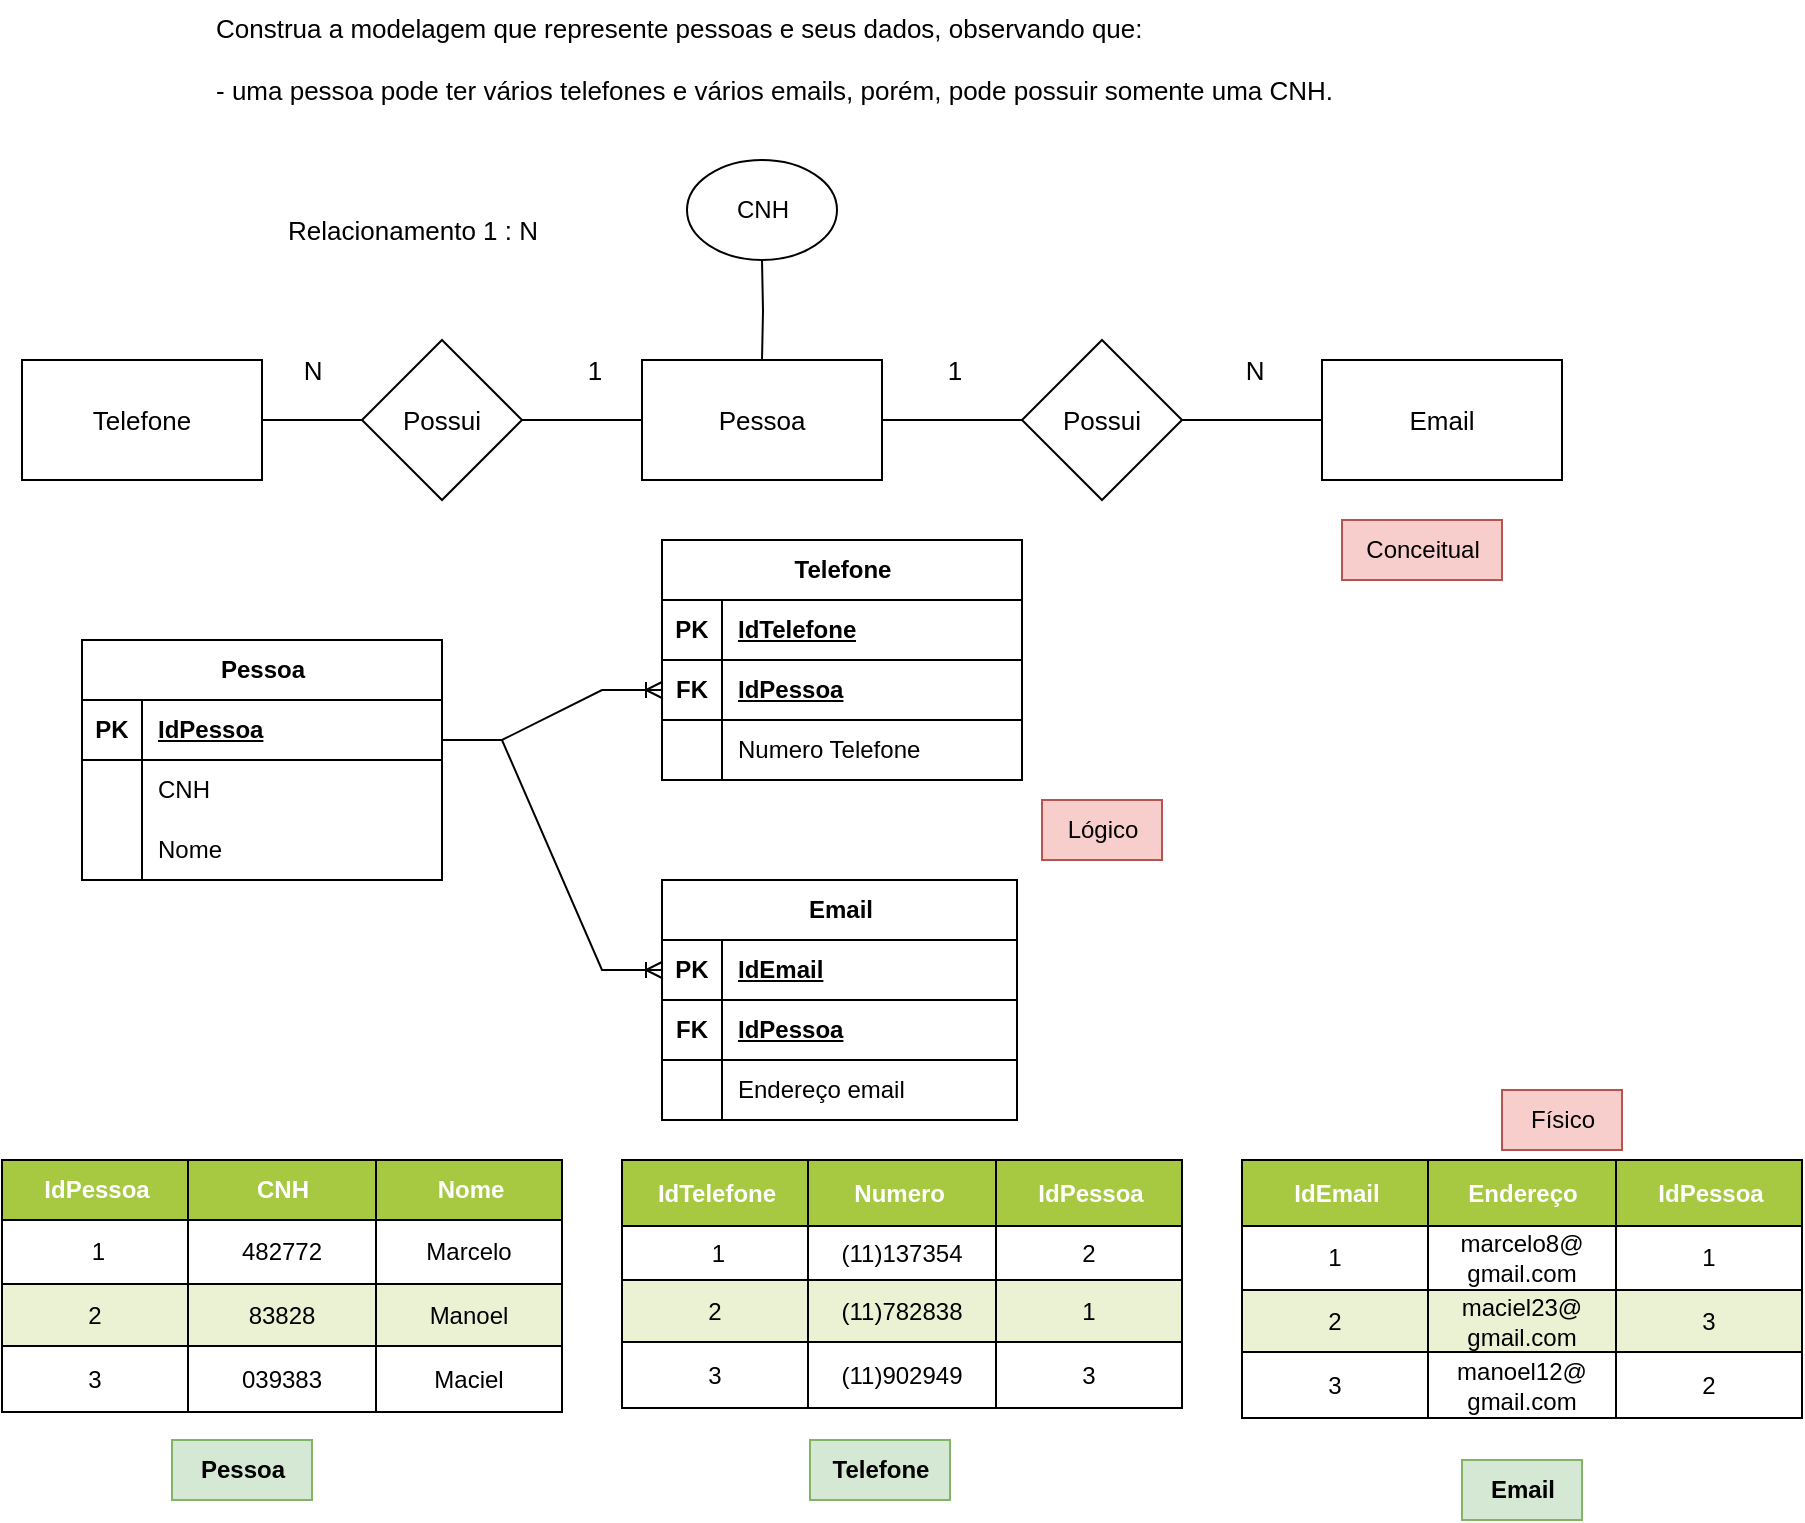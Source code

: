 <mxfile version="21.6.5" type="device">
  <diagram name="Página-1" id="27DKtCX-k-tQClpGJ1Pg">
    <mxGraphModel dx="1050" dy="581" grid="1" gridSize="10" guides="1" tooltips="1" connect="1" arrows="1" fold="1" page="1" pageScale="1" pageWidth="827" pageHeight="1169" math="0" shadow="0">
      <root>
        <mxCell id="0" />
        <mxCell id="1" parent="0" />
        <mxCell id="8RId-lNFVbK9tMFixU21-1" value="&lt;div style=&quot;font-size: 13px;&quot;&gt;&lt;font style=&quot;font-size: 13px;&quot;&gt;Construa a modelagem que represente pessoas e seus dados, observando que:&lt;/font&gt;&lt;/div&gt;&lt;div style=&quot;font-size: 13px;&quot;&gt;&lt;font style=&quot;font-size: 13px;&quot;&gt;&lt;br&gt;&lt;/font&gt;&lt;/div&gt;&lt;div style=&quot;font-size: 13px;&quot;&gt;&lt;font style=&quot;font-size: 13px;&quot;&gt;- uma pessoa pode ter vários telefones e vários emails, porém, pode possuir somente uma CNH.&lt;/font&gt;&lt;/div&gt;" style="text;html=1;align=left;verticalAlign=middle;resizable=0;points=[];autosize=1;strokeColor=none;fillColor=none;" parent="1" vertex="1">
          <mxGeometry x="115" y="40" width="580" height="60" as="geometry" />
        </mxCell>
        <mxCell id="8RId-lNFVbK9tMFixU21-13" style="edgeStyle=orthogonalEdgeStyle;rounded=0;orthogonalLoop=1;jettySize=auto;html=1;entryX=1;entryY=0.5;entryDx=0;entryDy=0;endArrow=none;endFill=0;" parent="1" source="8RId-lNFVbK9tMFixU21-2" target="8RId-lNFVbK9tMFixU21-8" edge="1">
          <mxGeometry relative="1" as="geometry" />
        </mxCell>
        <mxCell id="8RId-lNFVbK9tMFixU21-2" value="&lt;font style=&quot;font-size: 13px;&quot;&gt;Pessoa&lt;/font&gt;" style="rounded=0;whiteSpace=wrap;html=1;" parent="1" vertex="1">
          <mxGeometry x="330" y="220" width="120" height="60" as="geometry" />
        </mxCell>
        <mxCell id="8RId-lNFVbK9tMFixU21-4" value="&lt;span style=&quot;font-size: 13px;&quot;&gt;Email&lt;/span&gt;" style="rounded=0;whiteSpace=wrap;html=1;" parent="1" vertex="1">
          <mxGeometry x="670" y="220" width="120" height="60" as="geometry" />
        </mxCell>
        <mxCell id="8RId-lNFVbK9tMFixU21-14" style="edgeStyle=orthogonalEdgeStyle;rounded=0;orthogonalLoop=1;jettySize=auto;html=1;entryX=0;entryY=0.5;entryDx=0;entryDy=0;endArrow=none;endFill=0;" parent="1" source="8RId-lNFVbK9tMFixU21-5" target="8RId-lNFVbK9tMFixU21-8" edge="1">
          <mxGeometry relative="1" as="geometry" />
        </mxCell>
        <mxCell id="8RId-lNFVbK9tMFixU21-5" value="&lt;span style=&quot;font-size: 13px;&quot;&gt;Telefone&lt;/span&gt;" style="rounded=0;whiteSpace=wrap;html=1;" parent="1" vertex="1">
          <mxGeometry x="20" y="220" width="120" height="60" as="geometry" />
        </mxCell>
        <mxCell id="8RId-lNFVbK9tMFixU21-10" style="edgeStyle=orthogonalEdgeStyle;rounded=0;orthogonalLoop=1;jettySize=auto;html=1;exitX=0.5;exitY=1;exitDx=0;exitDy=0;entryX=0.5;entryY=0;entryDx=0;entryDy=0;endArrow=none;endFill=0;" parent="1" target="8RId-lNFVbK9tMFixU21-2" edge="1">
          <mxGeometry relative="1" as="geometry">
            <mxPoint x="390" y="170" as="sourcePoint" />
          </mxGeometry>
        </mxCell>
        <mxCell id="8RId-lNFVbK9tMFixU21-11" style="edgeStyle=orthogonalEdgeStyle;rounded=0;orthogonalLoop=1;jettySize=auto;html=1;entryX=1;entryY=0.5;entryDx=0;entryDy=0;endArrow=none;endFill=0;" parent="1" source="8RId-lNFVbK9tMFixU21-7" target="8RId-lNFVbK9tMFixU21-2" edge="1">
          <mxGeometry relative="1" as="geometry" />
        </mxCell>
        <mxCell id="8RId-lNFVbK9tMFixU21-12" style="edgeStyle=orthogonalEdgeStyle;rounded=0;orthogonalLoop=1;jettySize=auto;html=1;exitX=1;exitY=0.5;exitDx=0;exitDy=0;entryX=0;entryY=0.5;entryDx=0;entryDy=0;endArrow=none;endFill=0;" parent="1" source="8RId-lNFVbK9tMFixU21-7" target="8RId-lNFVbK9tMFixU21-4" edge="1">
          <mxGeometry relative="1" as="geometry" />
        </mxCell>
        <mxCell id="8RId-lNFVbK9tMFixU21-7" value="&lt;font style=&quot;font-size: 13px;&quot;&gt;Possui&lt;/font&gt;" style="rhombus;whiteSpace=wrap;html=1;" parent="1" vertex="1">
          <mxGeometry x="520" y="210" width="80" height="80" as="geometry" />
        </mxCell>
        <mxCell id="8RId-lNFVbK9tMFixU21-8" value="&lt;font style=&quot;font-size: 13px;&quot;&gt;Possui&lt;/font&gt;" style="rhombus;whiteSpace=wrap;html=1;" parent="1" vertex="1">
          <mxGeometry x="190" y="210" width="80" height="80" as="geometry" />
        </mxCell>
        <mxCell id="8RId-lNFVbK9tMFixU21-15" value="&lt;font style=&quot;font-size: 13px;&quot;&gt;1&lt;/font&gt;" style="text;html=1;align=center;verticalAlign=middle;resizable=0;points=[];autosize=1;strokeColor=none;fillColor=none;" parent="1" vertex="1">
          <mxGeometry x="291" y="210" width="30" height="30" as="geometry" />
        </mxCell>
        <mxCell id="8RId-lNFVbK9tMFixU21-17" value="&lt;font style=&quot;font-size: 13px;&quot;&gt;1&lt;/font&gt;" style="text;html=1;align=center;verticalAlign=middle;resizable=0;points=[];autosize=1;strokeColor=none;fillColor=none;" parent="1" vertex="1">
          <mxGeometry x="471" y="210" width="30" height="30" as="geometry" />
        </mxCell>
        <mxCell id="8RId-lNFVbK9tMFixU21-18" value="&lt;span style=&quot;font-size: 13px;&quot;&gt;N&lt;/span&gt;" style="text;html=1;align=center;verticalAlign=middle;resizable=0;points=[];autosize=1;strokeColor=none;fillColor=none;" parent="1" vertex="1">
          <mxGeometry x="621" y="210" width="30" height="30" as="geometry" />
        </mxCell>
        <mxCell id="8RId-lNFVbK9tMFixU21-19" value="&lt;span style=&quot;font-size: 13px;&quot;&gt;N&lt;/span&gt;" style="text;html=1;align=center;verticalAlign=middle;resizable=0;points=[];autosize=1;strokeColor=none;fillColor=none;" parent="1" vertex="1">
          <mxGeometry x="150" y="210" width="30" height="30" as="geometry" />
        </mxCell>
        <mxCell id="8RId-lNFVbK9tMFixU21-23" value="&lt;font style=&quot;font-size: 13px;&quot;&gt;Relacionamento 1 : N&lt;/font&gt;" style="text;html=1;align=center;verticalAlign=middle;resizable=0;points=[];autosize=1;strokeColor=none;fillColor=none;" parent="1" vertex="1">
          <mxGeometry x="140" y="140" width="150" height="30" as="geometry" />
        </mxCell>
        <mxCell id="W-O9CXM4KIhIfWldzeVs-1" value="CNH" style="ellipse;whiteSpace=wrap;html=1;" parent="1" vertex="1">
          <mxGeometry x="352.5" y="120" width="75" height="50" as="geometry" />
        </mxCell>
        <mxCell id="-VoCS3pjrw0XjxsFxHgP-1" value="Email" style="shape=table;startSize=30;container=1;collapsible=1;childLayout=tableLayout;fixedRows=1;rowLines=0;fontStyle=1;align=center;resizeLast=1;html=1;" parent="1" vertex="1">
          <mxGeometry x="340" y="480" width="177.5" height="120" as="geometry" />
        </mxCell>
        <mxCell id="-VoCS3pjrw0XjxsFxHgP-46" style="shape=tableRow;horizontal=0;startSize=0;swimlaneHead=0;swimlaneBody=0;fillColor=none;collapsible=0;dropTarget=0;points=[[0,0.5],[1,0.5]];portConstraint=eastwest;top=0;left=0;right=0;bottom=1;" parent="-VoCS3pjrw0XjxsFxHgP-1" vertex="1">
          <mxGeometry y="30" width="177.5" height="30" as="geometry" />
        </mxCell>
        <mxCell id="-VoCS3pjrw0XjxsFxHgP-47" value="PK" style="shape=partialRectangle;connectable=0;fillColor=none;top=0;left=0;bottom=0;right=0;fontStyle=1;overflow=hidden;whiteSpace=wrap;html=1;" parent="-VoCS3pjrw0XjxsFxHgP-46" vertex="1">
          <mxGeometry width="30" height="30" as="geometry">
            <mxRectangle width="30" height="30" as="alternateBounds" />
          </mxGeometry>
        </mxCell>
        <mxCell id="-VoCS3pjrw0XjxsFxHgP-48" value="IdEmail" style="shape=partialRectangle;connectable=0;fillColor=none;top=0;left=0;bottom=0;right=0;align=left;spacingLeft=6;fontStyle=5;overflow=hidden;whiteSpace=wrap;html=1;" parent="-VoCS3pjrw0XjxsFxHgP-46" vertex="1">
          <mxGeometry x="30" width="147.5" height="30" as="geometry">
            <mxRectangle width="147.5" height="30" as="alternateBounds" />
          </mxGeometry>
        </mxCell>
        <mxCell id="-VoCS3pjrw0XjxsFxHgP-2" value="" style="shape=tableRow;horizontal=0;startSize=0;swimlaneHead=0;swimlaneBody=0;fillColor=none;collapsible=0;dropTarget=0;points=[[0,0.5],[1,0.5]];portConstraint=eastwest;top=0;left=0;right=0;bottom=1;" parent="-VoCS3pjrw0XjxsFxHgP-1" vertex="1">
          <mxGeometry y="60" width="177.5" height="30" as="geometry" />
        </mxCell>
        <mxCell id="-VoCS3pjrw0XjxsFxHgP-3" value="FK" style="shape=partialRectangle;connectable=0;fillColor=none;top=0;left=0;bottom=0;right=0;fontStyle=1;overflow=hidden;whiteSpace=wrap;html=1;" parent="-VoCS3pjrw0XjxsFxHgP-2" vertex="1">
          <mxGeometry width="30" height="30" as="geometry">
            <mxRectangle width="30" height="30" as="alternateBounds" />
          </mxGeometry>
        </mxCell>
        <mxCell id="-VoCS3pjrw0XjxsFxHgP-4" value="IdPessoa" style="shape=partialRectangle;connectable=0;fillColor=none;top=0;left=0;bottom=0;right=0;align=left;spacingLeft=6;fontStyle=5;overflow=hidden;whiteSpace=wrap;html=1;" parent="-VoCS3pjrw0XjxsFxHgP-2" vertex="1">
          <mxGeometry x="30" width="147.5" height="30" as="geometry">
            <mxRectangle width="147.5" height="30" as="alternateBounds" />
          </mxGeometry>
        </mxCell>
        <mxCell id="-VoCS3pjrw0XjxsFxHgP-5" value="" style="shape=tableRow;horizontal=0;startSize=0;swimlaneHead=0;swimlaneBody=0;fillColor=none;collapsible=0;dropTarget=0;points=[[0,0.5],[1,0.5]];portConstraint=eastwest;top=0;left=0;right=0;bottom=0;" parent="-VoCS3pjrw0XjxsFxHgP-1" vertex="1">
          <mxGeometry y="90" width="177.5" height="30" as="geometry" />
        </mxCell>
        <mxCell id="-VoCS3pjrw0XjxsFxHgP-6" value="" style="shape=partialRectangle;connectable=0;fillColor=none;top=0;left=0;bottom=0;right=0;editable=1;overflow=hidden;whiteSpace=wrap;html=1;" parent="-VoCS3pjrw0XjxsFxHgP-5" vertex="1">
          <mxGeometry width="30" height="30" as="geometry">
            <mxRectangle width="30" height="30" as="alternateBounds" />
          </mxGeometry>
        </mxCell>
        <mxCell id="-VoCS3pjrw0XjxsFxHgP-7" value="Endereço email" style="shape=partialRectangle;connectable=0;fillColor=none;top=0;left=0;bottom=0;right=0;align=left;spacingLeft=6;overflow=hidden;whiteSpace=wrap;html=1;" parent="-VoCS3pjrw0XjxsFxHgP-5" vertex="1">
          <mxGeometry x="30" width="147.5" height="30" as="geometry">
            <mxRectangle width="147.5" height="30" as="alternateBounds" />
          </mxGeometry>
        </mxCell>
        <mxCell id="-VoCS3pjrw0XjxsFxHgP-14" value="Pessoa" style="shape=table;startSize=30;container=1;collapsible=1;childLayout=tableLayout;fixedRows=1;rowLines=0;fontStyle=1;align=center;resizeLast=1;html=1;" parent="1" vertex="1">
          <mxGeometry x="50" y="360" width="180" height="120" as="geometry" />
        </mxCell>
        <mxCell id="-VoCS3pjrw0XjxsFxHgP-15" value="" style="shape=tableRow;horizontal=0;startSize=0;swimlaneHead=0;swimlaneBody=0;fillColor=none;collapsible=0;dropTarget=0;points=[[0,0.5],[1,0.5]];portConstraint=eastwest;top=0;left=0;right=0;bottom=1;" parent="-VoCS3pjrw0XjxsFxHgP-14" vertex="1">
          <mxGeometry y="30" width="180" height="30" as="geometry" />
        </mxCell>
        <mxCell id="-VoCS3pjrw0XjxsFxHgP-16" value="PK" style="shape=partialRectangle;connectable=0;fillColor=none;top=0;left=0;bottom=0;right=0;fontStyle=1;overflow=hidden;whiteSpace=wrap;html=1;" parent="-VoCS3pjrw0XjxsFxHgP-15" vertex="1">
          <mxGeometry width="30" height="30" as="geometry">
            <mxRectangle width="30" height="30" as="alternateBounds" />
          </mxGeometry>
        </mxCell>
        <mxCell id="-VoCS3pjrw0XjxsFxHgP-17" value="IdPessoa" style="shape=partialRectangle;connectable=0;fillColor=none;top=0;left=0;bottom=0;right=0;align=left;spacingLeft=6;fontStyle=5;overflow=hidden;whiteSpace=wrap;html=1;" parent="-VoCS3pjrw0XjxsFxHgP-15" vertex="1">
          <mxGeometry x="30" width="150" height="30" as="geometry">
            <mxRectangle width="150" height="30" as="alternateBounds" />
          </mxGeometry>
        </mxCell>
        <mxCell id="-VoCS3pjrw0XjxsFxHgP-18" value="" style="shape=tableRow;horizontal=0;startSize=0;swimlaneHead=0;swimlaneBody=0;fillColor=none;collapsible=0;dropTarget=0;points=[[0,0.5],[1,0.5]];portConstraint=eastwest;top=0;left=0;right=0;bottom=0;" parent="-VoCS3pjrw0XjxsFxHgP-14" vertex="1">
          <mxGeometry y="60" width="180" height="30" as="geometry" />
        </mxCell>
        <mxCell id="-VoCS3pjrw0XjxsFxHgP-19" value="" style="shape=partialRectangle;connectable=0;fillColor=none;top=0;left=0;bottom=0;right=0;editable=1;overflow=hidden;whiteSpace=wrap;html=1;" parent="-VoCS3pjrw0XjxsFxHgP-18" vertex="1">
          <mxGeometry width="30" height="30" as="geometry">
            <mxRectangle width="30" height="30" as="alternateBounds" />
          </mxGeometry>
        </mxCell>
        <mxCell id="-VoCS3pjrw0XjxsFxHgP-20" value="CNH" style="shape=partialRectangle;connectable=0;fillColor=none;top=0;left=0;bottom=0;right=0;align=left;spacingLeft=6;overflow=hidden;whiteSpace=wrap;html=1;" parent="-VoCS3pjrw0XjxsFxHgP-18" vertex="1">
          <mxGeometry x="30" width="150" height="30" as="geometry">
            <mxRectangle width="150" height="30" as="alternateBounds" />
          </mxGeometry>
        </mxCell>
        <mxCell id="-VoCS3pjrw0XjxsFxHgP-123" style="shape=tableRow;horizontal=0;startSize=0;swimlaneHead=0;swimlaneBody=0;fillColor=none;collapsible=0;dropTarget=0;points=[[0,0.5],[1,0.5]];portConstraint=eastwest;top=0;left=0;right=0;bottom=0;" parent="-VoCS3pjrw0XjxsFxHgP-14" vertex="1">
          <mxGeometry y="90" width="180" height="30" as="geometry" />
        </mxCell>
        <mxCell id="-VoCS3pjrw0XjxsFxHgP-124" style="shape=partialRectangle;connectable=0;fillColor=none;top=0;left=0;bottom=0;right=0;editable=1;overflow=hidden;whiteSpace=wrap;html=1;" parent="-VoCS3pjrw0XjxsFxHgP-123" vertex="1">
          <mxGeometry width="30" height="30" as="geometry">
            <mxRectangle width="30" height="30" as="alternateBounds" />
          </mxGeometry>
        </mxCell>
        <mxCell id="-VoCS3pjrw0XjxsFxHgP-125" value="Nome" style="shape=partialRectangle;connectable=0;fillColor=none;top=0;left=0;bottom=0;right=0;align=left;spacingLeft=6;overflow=hidden;whiteSpace=wrap;html=1;" parent="-VoCS3pjrw0XjxsFxHgP-123" vertex="1">
          <mxGeometry x="30" width="150" height="30" as="geometry">
            <mxRectangle width="150" height="30" as="alternateBounds" />
          </mxGeometry>
        </mxCell>
        <mxCell id="-VoCS3pjrw0XjxsFxHgP-27" value="Telefone" style="shape=table;startSize=30;container=1;collapsible=1;childLayout=tableLayout;fixedRows=1;rowLines=0;fontStyle=1;align=center;resizeLast=1;html=1;" parent="1" vertex="1">
          <mxGeometry x="340" y="310" width="180" height="120" as="geometry" />
        </mxCell>
        <mxCell id="-VoCS3pjrw0XjxsFxHgP-43" style="shape=tableRow;horizontal=0;startSize=0;swimlaneHead=0;swimlaneBody=0;fillColor=none;collapsible=0;dropTarget=0;points=[[0,0.5],[1,0.5]];portConstraint=eastwest;top=0;left=0;right=0;bottom=1;" parent="-VoCS3pjrw0XjxsFxHgP-27" vertex="1">
          <mxGeometry y="30" width="180" height="30" as="geometry" />
        </mxCell>
        <mxCell id="-VoCS3pjrw0XjxsFxHgP-44" value="PK" style="shape=partialRectangle;connectable=0;fillColor=none;top=0;left=0;bottom=0;right=0;fontStyle=1;overflow=hidden;whiteSpace=wrap;html=1;" parent="-VoCS3pjrw0XjxsFxHgP-43" vertex="1">
          <mxGeometry width="30" height="30" as="geometry">
            <mxRectangle width="30" height="30" as="alternateBounds" />
          </mxGeometry>
        </mxCell>
        <mxCell id="-VoCS3pjrw0XjxsFxHgP-45" value="IdTelefone" style="shape=partialRectangle;connectable=0;fillColor=none;top=0;left=0;bottom=0;right=0;align=left;spacingLeft=6;fontStyle=5;overflow=hidden;whiteSpace=wrap;html=1;" parent="-VoCS3pjrw0XjxsFxHgP-43" vertex="1">
          <mxGeometry x="30" width="150" height="30" as="geometry">
            <mxRectangle width="150" height="30" as="alternateBounds" />
          </mxGeometry>
        </mxCell>
        <mxCell id="-VoCS3pjrw0XjxsFxHgP-28" value="" style="shape=tableRow;horizontal=0;startSize=0;swimlaneHead=0;swimlaneBody=0;fillColor=none;collapsible=0;dropTarget=0;points=[[0,0.5],[1,0.5]];portConstraint=eastwest;top=0;left=0;right=0;bottom=1;" parent="-VoCS3pjrw0XjxsFxHgP-27" vertex="1">
          <mxGeometry y="60" width="180" height="30" as="geometry" />
        </mxCell>
        <mxCell id="-VoCS3pjrw0XjxsFxHgP-29" value="FK" style="shape=partialRectangle;connectable=0;fillColor=none;top=0;left=0;bottom=0;right=0;fontStyle=1;overflow=hidden;whiteSpace=wrap;html=1;" parent="-VoCS3pjrw0XjxsFxHgP-28" vertex="1">
          <mxGeometry width="30" height="30" as="geometry">
            <mxRectangle width="30" height="30" as="alternateBounds" />
          </mxGeometry>
        </mxCell>
        <mxCell id="-VoCS3pjrw0XjxsFxHgP-30" value="IdPessoa" style="shape=partialRectangle;connectable=0;fillColor=none;top=0;left=0;bottom=0;right=0;align=left;spacingLeft=6;fontStyle=5;overflow=hidden;whiteSpace=wrap;html=1;" parent="-VoCS3pjrw0XjxsFxHgP-28" vertex="1">
          <mxGeometry x="30" width="150" height="30" as="geometry">
            <mxRectangle width="150" height="30" as="alternateBounds" />
          </mxGeometry>
        </mxCell>
        <mxCell id="-VoCS3pjrw0XjxsFxHgP-31" value="" style="shape=tableRow;horizontal=0;startSize=0;swimlaneHead=0;swimlaneBody=0;fillColor=none;collapsible=0;dropTarget=0;points=[[0,0.5],[1,0.5]];portConstraint=eastwest;top=0;left=0;right=0;bottom=0;" parent="-VoCS3pjrw0XjxsFxHgP-27" vertex="1">
          <mxGeometry y="90" width="180" height="30" as="geometry" />
        </mxCell>
        <mxCell id="-VoCS3pjrw0XjxsFxHgP-32" value="" style="shape=partialRectangle;connectable=0;fillColor=none;top=0;left=0;bottom=0;right=0;editable=1;overflow=hidden;whiteSpace=wrap;html=1;" parent="-VoCS3pjrw0XjxsFxHgP-31" vertex="1">
          <mxGeometry width="30" height="30" as="geometry">
            <mxRectangle width="30" height="30" as="alternateBounds" />
          </mxGeometry>
        </mxCell>
        <mxCell id="-VoCS3pjrw0XjxsFxHgP-33" value="Numero Telefone" style="shape=partialRectangle;connectable=0;fillColor=none;top=0;left=0;bottom=0;right=0;align=left;spacingLeft=6;overflow=hidden;whiteSpace=wrap;html=1;" parent="-VoCS3pjrw0XjxsFxHgP-31" vertex="1">
          <mxGeometry x="30" width="150" height="30" as="geometry">
            <mxRectangle width="150" height="30" as="alternateBounds" />
          </mxGeometry>
        </mxCell>
        <mxCell id="-VoCS3pjrw0XjxsFxHgP-49" value="" style="edgeStyle=entityRelationEdgeStyle;fontSize=12;html=1;endArrow=ERoneToMany;rounded=0;entryX=0;entryY=0.5;entryDx=0;entryDy=0;" parent="1" target="-VoCS3pjrw0XjxsFxHgP-28" edge="1">
          <mxGeometry width="100" height="100" relative="1" as="geometry">
            <mxPoint x="230" y="410" as="sourcePoint" />
            <mxPoint x="330" y="310" as="targetPoint" />
            <Array as="points">
              <mxPoint x="320" y="400" />
            </Array>
          </mxGeometry>
        </mxCell>
        <mxCell id="-VoCS3pjrw0XjxsFxHgP-50" value="" style="edgeStyle=entityRelationEdgeStyle;fontSize=12;html=1;endArrow=ERoneToMany;rounded=0;entryX=0;entryY=0.5;entryDx=0;entryDy=0;" parent="1" target="-VoCS3pjrw0XjxsFxHgP-46" edge="1">
          <mxGeometry width="100" height="100" relative="1" as="geometry">
            <mxPoint x="230" y="410" as="sourcePoint" />
            <mxPoint x="330" y="310" as="targetPoint" />
          </mxGeometry>
        </mxCell>
        <mxCell id="-VoCS3pjrw0XjxsFxHgP-51" value="Assets" style="childLayout=tableLayout;recursiveResize=0;shadow=0;" parent="1" vertex="1">
          <mxGeometry x="10" y="620" width="280" height="126" as="geometry" />
        </mxCell>
        <mxCell id="-VoCS3pjrw0XjxsFxHgP-52" style="shape=tableRow;horizontal=0;startSize=0;swimlaneHead=0;swimlaneBody=0;top=0;left=0;bottom=0;right=0;dropTarget=0;collapsible=0;recursiveResize=0;expand=0;fontStyle=0;strokeColor=inherit;fillColor=#ffffff;" parent="-VoCS3pjrw0XjxsFxHgP-51" vertex="1">
          <mxGeometry width="280" height="30" as="geometry" />
        </mxCell>
        <mxCell id="-VoCS3pjrw0XjxsFxHgP-53" value="IdPessoa" style="connectable=0;recursiveResize=0;strokeColor=inherit;fillColor=#A7C942;align=center;fontStyle=1;fontColor=#FFFFFF;html=1;" parent="-VoCS3pjrw0XjxsFxHgP-52" vertex="1">
          <mxGeometry width="93" height="30" as="geometry">
            <mxRectangle width="93" height="30" as="alternateBounds" />
          </mxGeometry>
        </mxCell>
        <mxCell id="-VoCS3pjrw0XjxsFxHgP-54" value="CNH" style="connectable=0;recursiveResize=0;strokeColor=inherit;fillColor=#A7C942;align=center;fontStyle=1;fontColor=#FFFFFF;html=1;" parent="-VoCS3pjrw0XjxsFxHgP-52" vertex="1">
          <mxGeometry x="93" width="94" height="30" as="geometry">
            <mxRectangle width="94" height="30" as="alternateBounds" />
          </mxGeometry>
        </mxCell>
        <mxCell id="-VoCS3pjrw0XjxsFxHgP-55" value="Nome" style="connectable=0;recursiveResize=0;strokeColor=inherit;fillColor=#A7C942;align=center;fontStyle=1;fontColor=#FFFFFF;html=1;" parent="-VoCS3pjrw0XjxsFxHgP-52" vertex="1">
          <mxGeometry x="187" width="93" height="30" as="geometry">
            <mxRectangle width="93" height="30" as="alternateBounds" />
          </mxGeometry>
        </mxCell>
        <mxCell id="-VoCS3pjrw0XjxsFxHgP-56" value="" style="shape=tableRow;horizontal=0;startSize=0;swimlaneHead=0;swimlaneBody=0;top=0;left=0;bottom=0;right=0;dropTarget=0;collapsible=0;recursiveResize=0;expand=0;fontStyle=0;strokeColor=inherit;fillColor=#ffffff;" parent="-VoCS3pjrw0XjxsFxHgP-51" vertex="1">
          <mxGeometry y="30" width="280" height="32" as="geometry" />
        </mxCell>
        <mxCell id="-VoCS3pjrw0XjxsFxHgP-57" value="&amp;nbsp;1" style="connectable=0;recursiveResize=0;strokeColor=inherit;fillColor=inherit;align=center;whiteSpace=wrap;html=1;" parent="-VoCS3pjrw0XjxsFxHgP-56" vertex="1">
          <mxGeometry width="93" height="32" as="geometry">
            <mxRectangle width="93" height="32" as="alternateBounds" />
          </mxGeometry>
        </mxCell>
        <mxCell id="-VoCS3pjrw0XjxsFxHgP-58" value="482772" style="connectable=0;recursiveResize=0;strokeColor=inherit;fillColor=inherit;align=center;whiteSpace=wrap;html=1;" parent="-VoCS3pjrw0XjxsFxHgP-56" vertex="1">
          <mxGeometry x="93" width="94" height="32" as="geometry">
            <mxRectangle width="94" height="32" as="alternateBounds" />
          </mxGeometry>
        </mxCell>
        <mxCell id="-VoCS3pjrw0XjxsFxHgP-59" value="Marcelo" style="connectable=0;recursiveResize=0;strokeColor=inherit;fillColor=inherit;align=center;whiteSpace=wrap;html=1;" parent="-VoCS3pjrw0XjxsFxHgP-56" vertex="1">
          <mxGeometry x="187" width="93" height="32" as="geometry">
            <mxRectangle width="93" height="32" as="alternateBounds" />
          </mxGeometry>
        </mxCell>
        <mxCell id="-VoCS3pjrw0XjxsFxHgP-60" value="" style="shape=tableRow;horizontal=0;startSize=0;swimlaneHead=0;swimlaneBody=0;top=0;left=0;bottom=0;right=0;dropTarget=0;collapsible=0;recursiveResize=0;expand=0;fontStyle=1;strokeColor=inherit;fillColor=#EAF2D3;" parent="-VoCS3pjrw0XjxsFxHgP-51" vertex="1">
          <mxGeometry y="62" width="280" height="31" as="geometry" />
        </mxCell>
        <mxCell id="-VoCS3pjrw0XjxsFxHgP-61" value="2" style="connectable=0;recursiveResize=0;strokeColor=inherit;fillColor=inherit;whiteSpace=wrap;html=1;" parent="-VoCS3pjrw0XjxsFxHgP-60" vertex="1">
          <mxGeometry width="93" height="31" as="geometry">
            <mxRectangle width="93" height="31" as="alternateBounds" />
          </mxGeometry>
        </mxCell>
        <mxCell id="-VoCS3pjrw0XjxsFxHgP-62" value="83828" style="connectable=0;recursiveResize=0;strokeColor=inherit;fillColor=inherit;whiteSpace=wrap;html=1;" parent="-VoCS3pjrw0XjxsFxHgP-60" vertex="1">
          <mxGeometry x="93" width="94" height="31" as="geometry">
            <mxRectangle width="94" height="31" as="alternateBounds" />
          </mxGeometry>
        </mxCell>
        <mxCell id="-VoCS3pjrw0XjxsFxHgP-63" value="Manoel" style="connectable=0;recursiveResize=0;strokeColor=inherit;fillColor=inherit;whiteSpace=wrap;html=1;" parent="-VoCS3pjrw0XjxsFxHgP-60" vertex="1">
          <mxGeometry x="187" width="93" height="31" as="geometry">
            <mxRectangle width="93" height="31" as="alternateBounds" />
          </mxGeometry>
        </mxCell>
        <mxCell id="-VoCS3pjrw0XjxsFxHgP-64" value="" style="shape=tableRow;horizontal=0;startSize=0;swimlaneHead=0;swimlaneBody=0;top=0;left=0;bottom=0;right=0;dropTarget=0;collapsible=0;recursiveResize=0;expand=0;fontStyle=0;strokeColor=inherit;fillColor=#ffffff;" parent="-VoCS3pjrw0XjxsFxHgP-51" vertex="1">
          <mxGeometry y="93" width="280" height="33" as="geometry" />
        </mxCell>
        <mxCell id="-VoCS3pjrw0XjxsFxHgP-65" value="3" style="connectable=0;recursiveResize=0;strokeColor=inherit;fillColor=inherit;fontStyle=0;align=center;whiteSpace=wrap;html=1;" parent="-VoCS3pjrw0XjxsFxHgP-64" vertex="1">
          <mxGeometry width="93" height="33" as="geometry">
            <mxRectangle width="93" height="33" as="alternateBounds" />
          </mxGeometry>
        </mxCell>
        <mxCell id="-VoCS3pjrw0XjxsFxHgP-66" value="039383" style="connectable=0;recursiveResize=0;strokeColor=inherit;fillColor=inherit;fontStyle=0;align=center;whiteSpace=wrap;html=1;" parent="-VoCS3pjrw0XjxsFxHgP-64" vertex="1">
          <mxGeometry x="93" width="94" height="33" as="geometry">
            <mxRectangle width="94" height="33" as="alternateBounds" />
          </mxGeometry>
        </mxCell>
        <mxCell id="-VoCS3pjrw0XjxsFxHgP-67" value="Maciel" style="connectable=0;recursiveResize=0;strokeColor=inherit;fillColor=inherit;fontStyle=0;align=center;whiteSpace=wrap;html=1;" parent="-VoCS3pjrw0XjxsFxHgP-64" vertex="1">
          <mxGeometry x="187" width="93" height="33" as="geometry">
            <mxRectangle width="93" height="33" as="alternateBounds" />
          </mxGeometry>
        </mxCell>
        <mxCell id="-VoCS3pjrw0XjxsFxHgP-72" value="Assets" style="childLayout=tableLayout;recursiveResize=0;shadow=0;" parent="1" vertex="1">
          <mxGeometry x="320" y="620" width="280" height="124" as="geometry" />
        </mxCell>
        <mxCell id="-VoCS3pjrw0XjxsFxHgP-73" style="shape=tableRow;horizontal=0;startSize=0;swimlaneHead=0;swimlaneBody=0;top=0;left=0;bottom=0;right=0;dropTarget=0;collapsible=0;recursiveResize=0;expand=0;fontStyle=0;strokeColor=inherit;fillColor=#ffffff;" parent="-VoCS3pjrw0XjxsFxHgP-72" vertex="1">
          <mxGeometry width="280" height="33" as="geometry" />
        </mxCell>
        <mxCell id="-VoCS3pjrw0XjxsFxHgP-74" value="IdTelefone" style="connectable=0;recursiveResize=0;strokeColor=inherit;fillColor=#A7C942;align=center;fontStyle=1;fontColor=#FFFFFF;html=1;" parent="-VoCS3pjrw0XjxsFxHgP-73" vertex="1">
          <mxGeometry width="93" height="33" as="geometry">
            <mxRectangle width="93" height="33" as="alternateBounds" />
          </mxGeometry>
        </mxCell>
        <mxCell id="-VoCS3pjrw0XjxsFxHgP-75" value="Numero&amp;nbsp;" style="connectable=0;recursiveResize=0;strokeColor=inherit;fillColor=#A7C942;align=center;fontStyle=1;fontColor=#FFFFFF;html=1;" parent="-VoCS3pjrw0XjxsFxHgP-73" vertex="1">
          <mxGeometry x="93" width="94" height="33" as="geometry">
            <mxRectangle width="94" height="33" as="alternateBounds" />
          </mxGeometry>
        </mxCell>
        <mxCell id="-VoCS3pjrw0XjxsFxHgP-76" value="IdPessoa" style="connectable=0;recursiveResize=0;strokeColor=inherit;fillColor=#A7C942;align=center;fontStyle=1;fontColor=#FFFFFF;html=1;" parent="-VoCS3pjrw0XjxsFxHgP-73" vertex="1">
          <mxGeometry x="187" width="93" height="33" as="geometry">
            <mxRectangle width="93" height="33" as="alternateBounds" />
          </mxGeometry>
        </mxCell>
        <mxCell id="-VoCS3pjrw0XjxsFxHgP-77" value="" style="shape=tableRow;horizontal=0;startSize=0;swimlaneHead=0;swimlaneBody=0;top=0;left=0;bottom=0;right=0;dropTarget=0;collapsible=0;recursiveResize=0;expand=0;fontStyle=0;strokeColor=inherit;fillColor=#ffffff;" parent="-VoCS3pjrw0XjxsFxHgP-72" vertex="1">
          <mxGeometry y="33" width="280" height="27" as="geometry" />
        </mxCell>
        <mxCell id="-VoCS3pjrw0XjxsFxHgP-78" value="&amp;nbsp;1" style="connectable=0;recursiveResize=0;strokeColor=inherit;fillColor=inherit;align=center;whiteSpace=wrap;html=1;" parent="-VoCS3pjrw0XjxsFxHgP-77" vertex="1">
          <mxGeometry width="93" height="27" as="geometry">
            <mxRectangle width="93" height="27" as="alternateBounds" />
          </mxGeometry>
        </mxCell>
        <mxCell id="-VoCS3pjrw0XjxsFxHgP-79" value="(11)137354" style="connectable=0;recursiveResize=0;strokeColor=inherit;fillColor=inherit;align=center;whiteSpace=wrap;html=1;" parent="-VoCS3pjrw0XjxsFxHgP-77" vertex="1">
          <mxGeometry x="93" width="94" height="27" as="geometry">
            <mxRectangle width="94" height="27" as="alternateBounds" />
          </mxGeometry>
        </mxCell>
        <mxCell id="-VoCS3pjrw0XjxsFxHgP-80" value="2" style="connectable=0;recursiveResize=0;strokeColor=inherit;fillColor=inherit;align=center;whiteSpace=wrap;html=1;" parent="-VoCS3pjrw0XjxsFxHgP-77" vertex="1">
          <mxGeometry x="187" width="93" height="27" as="geometry">
            <mxRectangle width="93" height="27" as="alternateBounds" />
          </mxGeometry>
        </mxCell>
        <mxCell id="-VoCS3pjrw0XjxsFxHgP-81" value="" style="shape=tableRow;horizontal=0;startSize=0;swimlaneHead=0;swimlaneBody=0;top=0;left=0;bottom=0;right=0;dropTarget=0;collapsible=0;recursiveResize=0;expand=0;fontStyle=1;strokeColor=inherit;fillColor=#EAF2D3;" parent="-VoCS3pjrw0XjxsFxHgP-72" vertex="1">
          <mxGeometry y="60" width="280" height="31" as="geometry" />
        </mxCell>
        <mxCell id="-VoCS3pjrw0XjxsFxHgP-82" value="2" style="connectable=0;recursiveResize=0;strokeColor=inherit;fillColor=inherit;whiteSpace=wrap;html=1;" parent="-VoCS3pjrw0XjxsFxHgP-81" vertex="1">
          <mxGeometry width="93" height="31" as="geometry">
            <mxRectangle width="93" height="31" as="alternateBounds" />
          </mxGeometry>
        </mxCell>
        <mxCell id="-VoCS3pjrw0XjxsFxHgP-83" value="(11)782838" style="connectable=0;recursiveResize=0;strokeColor=inherit;fillColor=inherit;whiteSpace=wrap;html=1;" parent="-VoCS3pjrw0XjxsFxHgP-81" vertex="1">
          <mxGeometry x="93" width="94" height="31" as="geometry">
            <mxRectangle width="94" height="31" as="alternateBounds" />
          </mxGeometry>
        </mxCell>
        <mxCell id="-VoCS3pjrw0XjxsFxHgP-84" value="1" style="connectable=0;recursiveResize=0;strokeColor=inherit;fillColor=inherit;whiteSpace=wrap;html=1;" parent="-VoCS3pjrw0XjxsFxHgP-81" vertex="1">
          <mxGeometry x="187" width="93" height="31" as="geometry">
            <mxRectangle width="93" height="31" as="alternateBounds" />
          </mxGeometry>
        </mxCell>
        <mxCell id="-VoCS3pjrw0XjxsFxHgP-85" value="" style="shape=tableRow;horizontal=0;startSize=0;swimlaneHead=0;swimlaneBody=0;top=0;left=0;bottom=0;right=0;dropTarget=0;collapsible=0;recursiveResize=0;expand=0;fontStyle=0;strokeColor=inherit;fillColor=#ffffff;" parent="-VoCS3pjrw0XjxsFxHgP-72" vertex="1">
          <mxGeometry y="91" width="280" height="33" as="geometry" />
        </mxCell>
        <mxCell id="-VoCS3pjrw0XjxsFxHgP-86" value="3" style="connectable=0;recursiveResize=0;strokeColor=inherit;fillColor=inherit;fontStyle=0;align=center;whiteSpace=wrap;html=1;" parent="-VoCS3pjrw0XjxsFxHgP-85" vertex="1">
          <mxGeometry width="93" height="33" as="geometry">
            <mxRectangle width="93" height="33" as="alternateBounds" />
          </mxGeometry>
        </mxCell>
        <mxCell id="-VoCS3pjrw0XjxsFxHgP-87" value="(11)902949" style="connectable=0;recursiveResize=0;strokeColor=inherit;fillColor=inherit;fontStyle=0;align=center;whiteSpace=wrap;html=1;" parent="-VoCS3pjrw0XjxsFxHgP-85" vertex="1">
          <mxGeometry x="93" width="94" height="33" as="geometry">
            <mxRectangle width="94" height="33" as="alternateBounds" />
          </mxGeometry>
        </mxCell>
        <mxCell id="-VoCS3pjrw0XjxsFxHgP-88" value="3" style="connectable=0;recursiveResize=0;strokeColor=inherit;fillColor=inherit;fontStyle=0;align=center;whiteSpace=wrap;html=1;" parent="-VoCS3pjrw0XjxsFxHgP-85" vertex="1">
          <mxGeometry x="187" width="93" height="33" as="geometry">
            <mxRectangle width="93" height="33" as="alternateBounds" />
          </mxGeometry>
        </mxCell>
        <mxCell id="-VoCS3pjrw0XjxsFxHgP-93" value="Assets" style="childLayout=tableLayout;recursiveResize=0;shadow=0;" parent="1" vertex="1">
          <mxGeometry x="630" y="620" width="280" height="129" as="geometry" />
        </mxCell>
        <mxCell id="-VoCS3pjrw0XjxsFxHgP-94" style="shape=tableRow;horizontal=0;startSize=0;swimlaneHead=0;swimlaneBody=0;top=0;left=0;bottom=0;right=0;dropTarget=0;collapsible=0;recursiveResize=0;expand=0;fontStyle=0;strokeColor=inherit;fillColor=#ffffff;" parent="-VoCS3pjrw0XjxsFxHgP-93" vertex="1">
          <mxGeometry width="280" height="33" as="geometry" />
        </mxCell>
        <mxCell id="-VoCS3pjrw0XjxsFxHgP-95" value="IdEmail" style="connectable=0;recursiveResize=0;strokeColor=inherit;fillColor=#A7C942;align=center;fontStyle=1;fontColor=#FFFFFF;html=1;" parent="-VoCS3pjrw0XjxsFxHgP-94" vertex="1">
          <mxGeometry width="93" height="33" as="geometry">
            <mxRectangle width="93" height="33" as="alternateBounds" />
          </mxGeometry>
        </mxCell>
        <mxCell id="-VoCS3pjrw0XjxsFxHgP-96" value="Endereço" style="connectable=0;recursiveResize=0;strokeColor=inherit;fillColor=#A7C942;align=center;fontStyle=1;fontColor=#FFFFFF;html=1;" parent="-VoCS3pjrw0XjxsFxHgP-94" vertex="1">
          <mxGeometry x="93" width="94" height="33" as="geometry">
            <mxRectangle width="94" height="33" as="alternateBounds" />
          </mxGeometry>
        </mxCell>
        <mxCell id="-VoCS3pjrw0XjxsFxHgP-97" value="IdPessoa" style="connectable=0;recursiveResize=0;strokeColor=inherit;fillColor=#A7C942;align=center;fontStyle=1;fontColor=#FFFFFF;html=1;" parent="-VoCS3pjrw0XjxsFxHgP-94" vertex="1">
          <mxGeometry x="187" width="93" height="33" as="geometry">
            <mxRectangle width="93" height="33" as="alternateBounds" />
          </mxGeometry>
        </mxCell>
        <mxCell id="-VoCS3pjrw0XjxsFxHgP-98" value="" style="shape=tableRow;horizontal=0;startSize=0;swimlaneHead=0;swimlaneBody=0;top=0;left=0;bottom=0;right=0;dropTarget=0;collapsible=0;recursiveResize=0;expand=0;fontStyle=0;strokeColor=inherit;fillColor=#ffffff;" parent="-VoCS3pjrw0XjxsFxHgP-93" vertex="1">
          <mxGeometry y="33" width="280" height="32" as="geometry" />
        </mxCell>
        <mxCell id="-VoCS3pjrw0XjxsFxHgP-99" value="1" style="connectable=0;recursiveResize=0;strokeColor=inherit;fillColor=inherit;align=center;whiteSpace=wrap;html=1;" parent="-VoCS3pjrw0XjxsFxHgP-98" vertex="1">
          <mxGeometry width="93" height="32" as="geometry">
            <mxRectangle width="93" height="32" as="alternateBounds" />
          </mxGeometry>
        </mxCell>
        <mxCell id="-VoCS3pjrw0XjxsFxHgP-100" value="marcelo8@&lt;br&gt;gmail.com" style="connectable=0;recursiveResize=0;strokeColor=inherit;fillColor=inherit;align=center;whiteSpace=wrap;html=1;" parent="-VoCS3pjrw0XjxsFxHgP-98" vertex="1">
          <mxGeometry x="93" width="94" height="32" as="geometry">
            <mxRectangle width="94" height="32" as="alternateBounds" />
          </mxGeometry>
        </mxCell>
        <mxCell id="-VoCS3pjrw0XjxsFxHgP-101" value="1" style="connectable=0;recursiveResize=0;strokeColor=inherit;fillColor=inherit;align=center;whiteSpace=wrap;html=1;" parent="-VoCS3pjrw0XjxsFxHgP-98" vertex="1">
          <mxGeometry x="187" width="93" height="32" as="geometry">
            <mxRectangle width="93" height="32" as="alternateBounds" />
          </mxGeometry>
        </mxCell>
        <mxCell id="-VoCS3pjrw0XjxsFxHgP-102" value="" style="shape=tableRow;horizontal=0;startSize=0;swimlaneHead=0;swimlaneBody=0;top=0;left=0;bottom=0;right=0;dropTarget=0;collapsible=0;recursiveResize=0;expand=0;fontStyle=1;strokeColor=inherit;fillColor=#EAF2D3;" parent="-VoCS3pjrw0XjxsFxHgP-93" vertex="1">
          <mxGeometry y="65" width="280" height="31" as="geometry" />
        </mxCell>
        <mxCell id="-VoCS3pjrw0XjxsFxHgP-103" value="2" style="connectable=0;recursiveResize=0;strokeColor=inherit;fillColor=inherit;whiteSpace=wrap;html=1;" parent="-VoCS3pjrw0XjxsFxHgP-102" vertex="1">
          <mxGeometry width="93" height="31" as="geometry">
            <mxRectangle width="93" height="31" as="alternateBounds" />
          </mxGeometry>
        </mxCell>
        <mxCell id="-VoCS3pjrw0XjxsFxHgP-104" value="maciel23@&lt;br&gt;gmail.com" style="connectable=0;recursiveResize=0;strokeColor=inherit;fillColor=inherit;whiteSpace=wrap;html=1;" parent="-VoCS3pjrw0XjxsFxHgP-102" vertex="1">
          <mxGeometry x="93" width="94" height="31" as="geometry">
            <mxRectangle width="94" height="31" as="alternateBounds" />
          </mxGeometry>
        </mxCell>
        <mxCell id="-VoCS3pjrw0XjxsFxHgP-105" value="3" style="connectable=0;recursiveResize=0;strokeColor=inherit;fillColor=inherit;whiteSpace=wrap;html=1;" parent="-VoCS3pjrw0XjxsFxHgP-102" vertex="1">
          <mxGeometry x="187" width="93" height="31" as="geometry">
            <mxRectangle width="93" height="31" as="alternateBounds" />
          </mxGeometry>
        </mxCell>
        <mxCell id="-VoCS3pjrw0XjxsFxHgP-106" value="" style="shape=tableRow;horizontal=0;startSize=0;swimlaneHead=0;swimlaneBody=0;top=0;left=0;bottom=0;right=0;dropTarget=0;collapsible=0;recursiveResize=0;expand=0;fontStyle=0;strokeColor=inherit;fillColor=#ffffff;" parent="-VoCS3pjrw0XjxsFxHgP-93" vertex="1">
          <mxGeometry y="96" width="280" height="33" as="geometry" />
        </mxCell>
        <mxCell id="-VoCS3pjrw0XjxsFxHgP-107" value="3" style="connectable=0;recursiveResize=0;strokeColor=inherit;fillColor=inherit;fontStyle=0;align=center;whiteSpace=wrap;html=1;" parent="-VoCS3pjrw0XjxsFxHgP-106" vertex="1">
          <mxGeometry width="93" height="33" as="geometry">
            <mxRectangle width="93" height="33" as="alternateBounds" />
          </mxGeometry>
        </mxCell>
        <mxCell id="-VoCS3pjrw0XjxsFxHgP-108" value="manoel12@&lt;br&gt;gmail.com" style="connectable=0;recursiveResize=0;strokeColor=inherit;fillColor=inherit;fontStyle=0;align=center;whiteSpace=wrap;html=1;" parent="-VoCS3pjrw0XjxsFxHgP-106" vertex="1">
          <mxGeometry x="93" width="94" height="33" as="geometry">
            <mxRectangle width="94" height="33" as="alternateBounds" />
          </mxGeometry>
        </mxCell>
        <mxCell id="-VoCS3pjrw0XjxsFxHgP-109" value="2" style="connectable=0;recursiveResize=0;strokeColor=inherit;fillColor=inherit;fontStyle=0;align=center;whiteSpace=wrap;html=1;" parent="-VoCS3pjrw0XjxsFxHgP-106" vertex="1">
          <mxGeometry x="187" width="93" height="33" as="geometry">
            <mxRectangle width="93" height="33" as="alternateBounds" />
          </mxGeometry>
        </mxCell>
        <mxCell id="-VoCS3pjrw0XjxsFxHgP-117" value="" style="shape=tableRow;horizontal=0;startSize=0;swimlaneHead=0;swimlaneBody=0;fillColor=none;collapsible=0;dropTarget=0;points=[[0,0.5],[1,0.5]];portConstraint=eastwest;top=0;left=0;right=0;bottom=0;" parent="1" vertex="1">
          <mxGeometry x="50" y="430" width="180" height="30" as="geometry" />
        </mxCell>
        <mxCell id="-VoCS3pjrw0XjxsFxHgP-118" value="" style="shape=partialRectangle;connectable=0;fillColor=none;top=0;left=0;bottom=0;right=0;editable=1;overflow=hidden;whiteSpace=wrap;html=1;" parent="-VoCS3pjrw0XjxsFxHgP-117" vertex="1">
          <mxGeometry width="30" height="30" as="geometry">
            <mxRectangle width="30" height="30" as="alternateBounds" />
          </mxGeometry>
        </mxCell>
        <mxCell id="-VoCS3pjrw0XjxsFxHgP-126" value="Conceitual" style="text;html=1;align=center;verticalAlign=middle;resizable=0;points=[];autosize=1;strokeColor=#b85450;fillColor=#f8cecc;" parent="1" vertex="1">
          <mxGeometry x="680" y="300" width="80" height="30" as="geometry" />
        </mxCell>
        <mxCell id="-VoCS3pjrw0XjxsFxHgP-127" value="Lógico" style="text;html=1;align=center;verticalAlign=middle;resizable=0;points=[];autosize=1;strokeColor=#b85450;fillColor=#f8cecc;" parent="1" vertex="1">
          <mxGeometry x="530" y="440" width="60" height="30" as="geometry" />
        </mxCell>
        <mxCell id="-VoCS3pjrw0XjxsFxHgP-128" value="Físico" style="text;html=1;align=center;verticalAlign=middle;resizable=0;points=[];autosize=1;strokeColor=#b85450;fillColor=#f8cecc;" parent="1" vertex="1">
          <mxGeometry x="760" y="585" width="60" height="30" as="geometry" />
        </mxCell>
        <mxCell id="f5XJGNqUoD_F8XbI33hD-1" value="&lt;b&gt;Pessoa&lt;/b&gt;" style="text;html=1;align=center;verticalAlign=middle;resizable=0;points=[];autosize=1;strokeColor=#82b366;fillColor=#d5e8d4;" vertex="1" parent="1">
          <mxGeometry x="95" y="760" width="70" height="30" as="geometry" />
        </mxCell>
        <mxCell id="f5XJGNqUoD_F8XbI33hD-2" value="&lt;b&gt;Telefone&lt;/b&gt;" style="text;html=1;align=center;verticalAlign=middle;resizable=0;points=[];autosize=1;strokeColor=#82b366;fillColor=#d5e8d4;" vertex="1" parent="1">
          <mxGeometry x="414" y="760" width="70" height="30" as="geometry" />
        </mxCell>
        <mxCell id="f5XJGNqUoD_F8XbI33hD-3" value="&lt;b&gt;Email&lt;/b&gt;" style="text;html=1;align=center;verticalAlign=middle;resizable=0;points=[];autosize=1;strokeColor=#82b366;fillColor=#d5e8d4;" vertex="1" parent="1">
          <mxGeometry x="740" y="770" width="60" height="30" as="geometry" />
        </mxCell>
      </root>
    </mxGraphModel>
  </diagram>
</mxfile>
